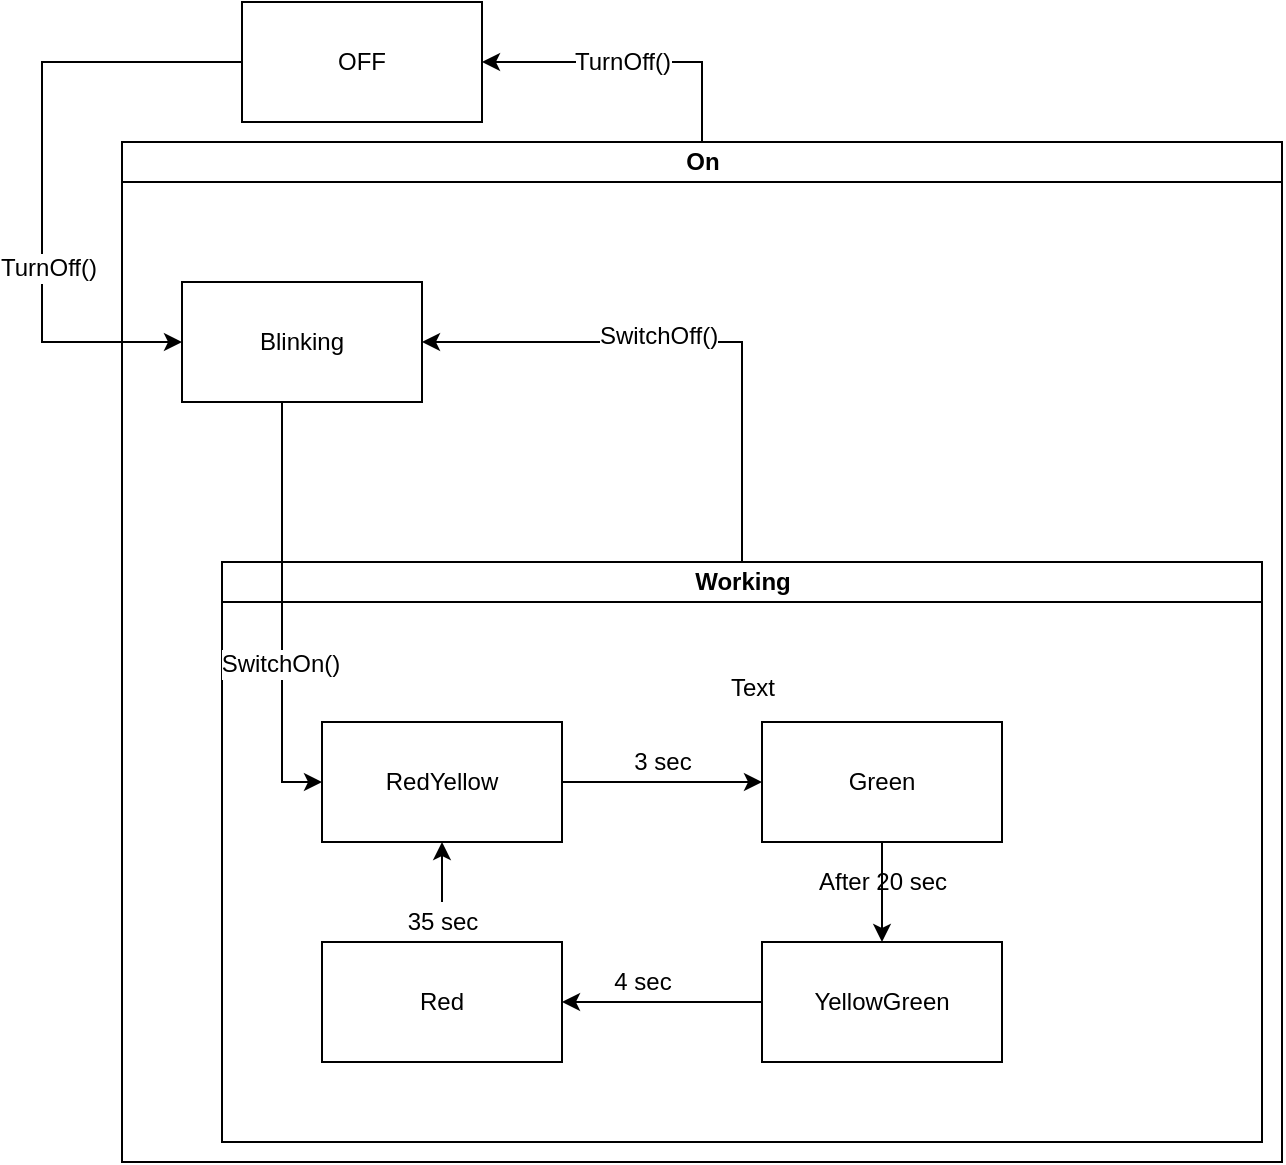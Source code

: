 <mxfile version="12.6.2" type="device"><diagram id="wW7DYu-XeHQtSUiQ3YbK" name="Страница 1"><mxGraphModel dx="1422" dy="762" grid="1" gridSize="10" guides="1" tooltips="1" connect="1" arrows="1" fold="1" page="1" pageScale="1" pageWidth="827" pageHeight="1169" math="0" shadow="0"><root><mxCell id="0"/><mxCell id="1" parent="0"/><mxCell id="JCS3DBI7WZTR4ghdsa9W-23" style="edgeStyle=orthogonalEdgeStyle;rounded=0;orthogonalLoop=1;jettySize=auto;html=1;entryX=1;entryY=0.5;entryDx=0;entryDy=0;" edge="1" parent="1" source="JCS3DBI7WZTR4ghdsa9W-2" target="JCS3DBI7WZTR4ghdsa9W-18"><mxGeometry relative="1" as="geometry"><Array as="points"><mxPoint x="500" y="40"/></Array></mxGeometry></mxCell><mxCell id="JCS3DBI7WZTR4ghdsa9W-26" value="TurnOff()" style="text;html=1;align=center;verticalAlign=middle;resizable=0;points=[];labelBackgroundColor=#ffffff;" vertex="1" connectable="0" parent="JCS3DBI7WZTR4ghdsa9W-23"><mxGeometry x="0.563" relative="1" as="geometry"><mxPoint x="37" as="offset"/></mxGeometry></mxCell><mxCell id="JCS3DBI7WZTR4ghdsa9W-2" value="On" style="swimlane;html=1;startSize=20;horizontal=1;containerType=tree;" vertex="1" parent="1"><mxGeometry x="210" y="80" width="580" height="510" as="geometry"/></mxCell><mxCell id="JCS3DBI7WZTR4ghdsa9W-1" value="Working" style="swimlane;html=1;startSize=20;horizontal=1;containerType=tree;" vertex="1" parent="JCS3DBI7WZTR4ghdsa9W-2"><mxGeometry x="50" y="210" width="520" height="290" as="geometry"/></mxCell><mxCell id="JCS3DBI7WZTR4ghdsa9W-11" style="edgeStyle=orthogonalEdgeStyle;rounded=0;orthogonalLoop=1;jettySize=auto;html=1;entryX=0;entryY=0.5;entryDx=0;entryDy=0;exitX=1;exitY=0.5;exitDx=0;exitDy=0;" edge="1" parent="JCS3DBI7WZTR4ghdsa9W-1" source="JCS3DBI7WZTR4ghdsa9W-10" target="JCS3DBI7WZTR4ghdsa9W-8"><mxGeometry relative="1" as="geometry"><mxPoint x="200" y="50" as="sourcePoint"/><Array as="points"/></mxGeometry></mxCell><mxCell id="JCS3DBI7WZTR4ghdsa9W-10" value="RedYellow" style="rounded=0;whiteSpace=wrap;html=1;" vertex="1" parent="JCS3DBI7WZTR4ghdsa9W-1"><mxGeometry x="50" y="80" width="120" height="60" as="geometry"/></mxCell><mxCell id="JCS3DBI7WZTR4ghdsa9W-12" style="edgeStyle=orthogonalEdgeStyle;rounded=0;orthogonalLoop=1;jettySize=auto;html=1;exitX=0.5;exitY=0;exitDx=0;exitDy=0;entryX=0.5;entryY=1;entryDx=0;entryDy=0;" edge="1" parent="JCS3DBI7WZTR4ghdsa9W-1" source="JCS3DBI7WZTR4ghdsa9W-33" target="JCS3DBI7WZTR4ghdsa9W-10"><mxGeometry relative="1" as="geometry"/></mxCell><mxCell id="JCS3DBI7WZTR4ghdsa9W-9" value="Red" style="rounded=0;whiteSpace=wrap;html=1;" vertex="1" parent="JCS3DBI7WZTR4ghdsa9W-1"><mxGeometry x="50" y="190" width="120" height="60" as="geometry"/></mxCell><mxCell id="JCS3DBI7WZTR4ghdsa9W-14" style="edgeStyle=orthogonalEdgeStyle;rounded=0;orthogonalLoop=1;jettySize=auto;html=1;exitX=0.5;exitY=1;exitDx=0;exitDy=0;" edge="1" parent="JCS3DBI7WZTR4ghdsa9W-1" source="JCS3DBI7WZTR4ghdsa9W-8" target="JCS3DBI7WZTR4ghdsa9W-7"><mxGeometry relative="1" as="geometry"><Array as="points"><mxPoint x="330" y="150"/><mxPoint x="330" y="150"/></Array></mxGeometry></mxCell><mxCell id="JCS3DBI7WZTR4ghdsa9W-8" value="Green" style="rounded=0;whiteSpace=wrap;html=1;" vertex="1" parent="JCS3DBI7WZTR4ghdsa9W-1"><mxGeometry x="270" y="80" width="120" height="60" as="geometry"/></mxCell><mxCell id="JCS3DBI7WZTR4ghdsa9W-13" style="edgeStyle=orthogonalEdgeStyle;rounded=0;orthogonalLoop=1;jettySize=auto;html=1;" edge="1" parent="JCS3DBI7WZTR4ghdsa9W-1" source="JCS3DBI7WZTR4ghdsa9W-7" target="JCS3DBI7WZTR4ghdsa9W-9"><mxGeometry relative="1" as="geometry"/></mxCell><mxCell id="JCS3DBI7WZTR4ghdsa9W-32" value="4 sec" style="text;html=1;align=center;verticalAlign=middle;resizable=0;points=[];labelBackgroundColor=#ffffff;" vertex="1" connectable="0" parent="JCS3DBI7WZTR4ghdsa9W-13"><mxGeometry x="0.2" y="1" relative="1" as="geometry"><mxPoint y="-11" as="offset"/></mxGeometry></mxCell><mxCell id="JCS3DBI7WZTR4ghdsa9W-7" value="YellowGreen" style="rounded=0;whiteSpace=wrap;html=1;" vertex="1" parent="JCS3DBI7WZTR4ghdsa9W-1"><mxGeometry x="270" y="190" width="120" height="60" as="geometry"/></mxCell><mxCell id="JCS3DBI7WZTR4ghdsa9W-31" value="After 20 sec" style="text;html=1;align=center;verticalAlign=middle;resizable=0;points=[];autosize=1;" vertex="1" parent="JCS3DBI7WZTR4ghdsa9W-1"><mxGeometry x="290" y="150" width="80" height="20" as="geometry"/></mxCell><mxCell id="JCS3DBI7WZTR4ghdsa9W-33" value="35 sec" style="text;html=1;align=center;verticalAlign=middle;resizable=0;points=[];autosize=1;" vertex="1" parent="JCS3DBI7WZTR4ghdsa9W-1"><mxGeometry x="85" y="170" width="50" height="20" as="geometry"/></mxCell><mxCell id="JCS3DBI7WZTR4ghdsa9W-35" value="3 sec" style="text;html=1;align=center;verticalAlign=middle;resizable=0;points=[];autosize=1;" vertex="1" parent="JCS3DBI7WZTR4ghdsa9W-1"><mxGeometry x="200" y="90" width="40" height="20" as="geometry"/></mxCell><mxCell id="JCS3DBI7WZTR4ghdsa9W-25" style="edgeStyle=orthogonalEdgeStyle;rounded=0;orthogonalLoop=1;jettySize=auto;html=1;exitX=0.25;exitY=1;exitDx=0;exitDy=0;entryX=0;entryY=0.5;entryDx=0;entryDy=0;" edge="1" parent="JCS3DBI7WZTR4ghdsa9W-2" source="JCS3DBI7WZTR4ghdsa9W-21" target="JCS3DBI7WZTR4ghdsa9W-10"><mxGeometry relative="1" as="geometry"><Array as="points"><mxPoint x="80" y="130"/><mxPoint x="80" y="320"/></Array></mxGeometry></mxCell><mxCell id="JCS3DBI7WZTR4ghdsa9W-30" value="SwitchOn()" style="text;html=1;align=center;verticalAlign=middle;resizable=0;points=[];labelBackgroundColor=#ffffff;" vertex="1" connectable="0" parent="JCS3DBI7WZTR4ghdsa9W-25"><mxGeometry x="0.313" y="-1" relative="1" as="geometry"><mxPoint as="offset"/></mxGeometry></mxCell><mxCell id="JCS3DBI7WZTR4ghdsa9W-21" value="Blinking" style="rounded=0;whiteSpace=wrap;html=1;" vertex="1" parent="JCS3DBI7WZTR4ghdsa9W-2"><mxGeometry x="30" y="70" width="120" height="60" as="geometry"/></mxCell><mxCell id="JCS3DBI7WZTR4ghdsa9W-22" style="edgeStyle=orthogonalEdgeStyle;rounded=0;orthogonalLoop=1;jettySize=auto;html=1;exitX=0.5;exitY=0;exitDx=0;exitDy=0;entryX=1;entryY=0.5;entryDx=0;entryDy=0;" edge="1" parent="JCS3DBI7WZTR4ghdsa9W-2" source="JCS3DBI7WZTR4ghdsa9W-1" target="JCS3DBI7WZTR4ghdsa9W-21"><mxGeometry relative="1" as="geometry"><mxPoint x="310" y="100" as="targetPoint"/></mxGeometry></mxCell><mxCell id="JCS3DBI7WZTR4ghdsa9W-29" value="SwitchOff()" style="text;html=1;align=center;verticalAlign=middle;resizable=0;points=[];labelBackgroundColor=#ffffff;" vertex="1" connectable="0" parent="JCS3DBI7WZTR4ghdsa9W-22"><mxGeometry x="-0.185" y="42" relative="1" as="geometry"><mxPoint x="-42" y="-45" as="offset"/></mxGeometry></mxCell><mxCell id="JCS3DBI7WZTR4ghdsa9W-36" style="edgeStyle=orthogonalEdgeStyle;rounded=0;orthogonalLoop=1;jettySize=auto;html=1;entryX=0;entryY=0.5;entryDx=0;entryDy=0;exitX=0;exitY=0.5;exitDx=0;exitDy=0;" edge="1" parent="1" source="JCS3DBI7WZTR4ghdsa9W-18" target="JCS3DBI7WZTR4ghdsa9W-21"><mxGeometry relative="1" as="geometry"><mxPoint x="70" y="30" as="sourcePoint"/><Array as="points"><mxPoint x="170" y="40"/><mxPoint x="170" y="180"/></Array></mxGeometry></mxCell><mxCell id="JCS3DBI7WZTR4ghdsa9W-37" value="TurnOff()" style="text;html=1;align=center;verticalAlign=middle;resizable=0;points=[];labelBackgroundColor=#ffffff;" vertex="1" connectable="0" parent="JCS3DBI7WZTR4ghdsa9W-36"><mxGeometry x="0.305" y="3" relative="1" as="geometry"><mxPoint as="offset"/></mxGeometry></mxCell><mxCell id="JCS3DBI7WZTR4ghdsa9W-18" value="OFF" style="rounded=0;whiteSpace=wrap;html=1;" vertex="1" parent="1"><mxGeometry x="270" y="10" width="120" height="60" as="geometry"/></mxCell><mxCell id="JCS3DBI7WZTR4ghdsa9W-39" value="Text" style="text;html=1;align=center;verticalAlign=middle;resizable=0;points=[];autosize=1;" vertex="1" parent="1"><mxGeometry x="505" y="343" width="40" height="20" as="geometry"/></mxCell></root></mxGraphModel></diagram></mxfile>
